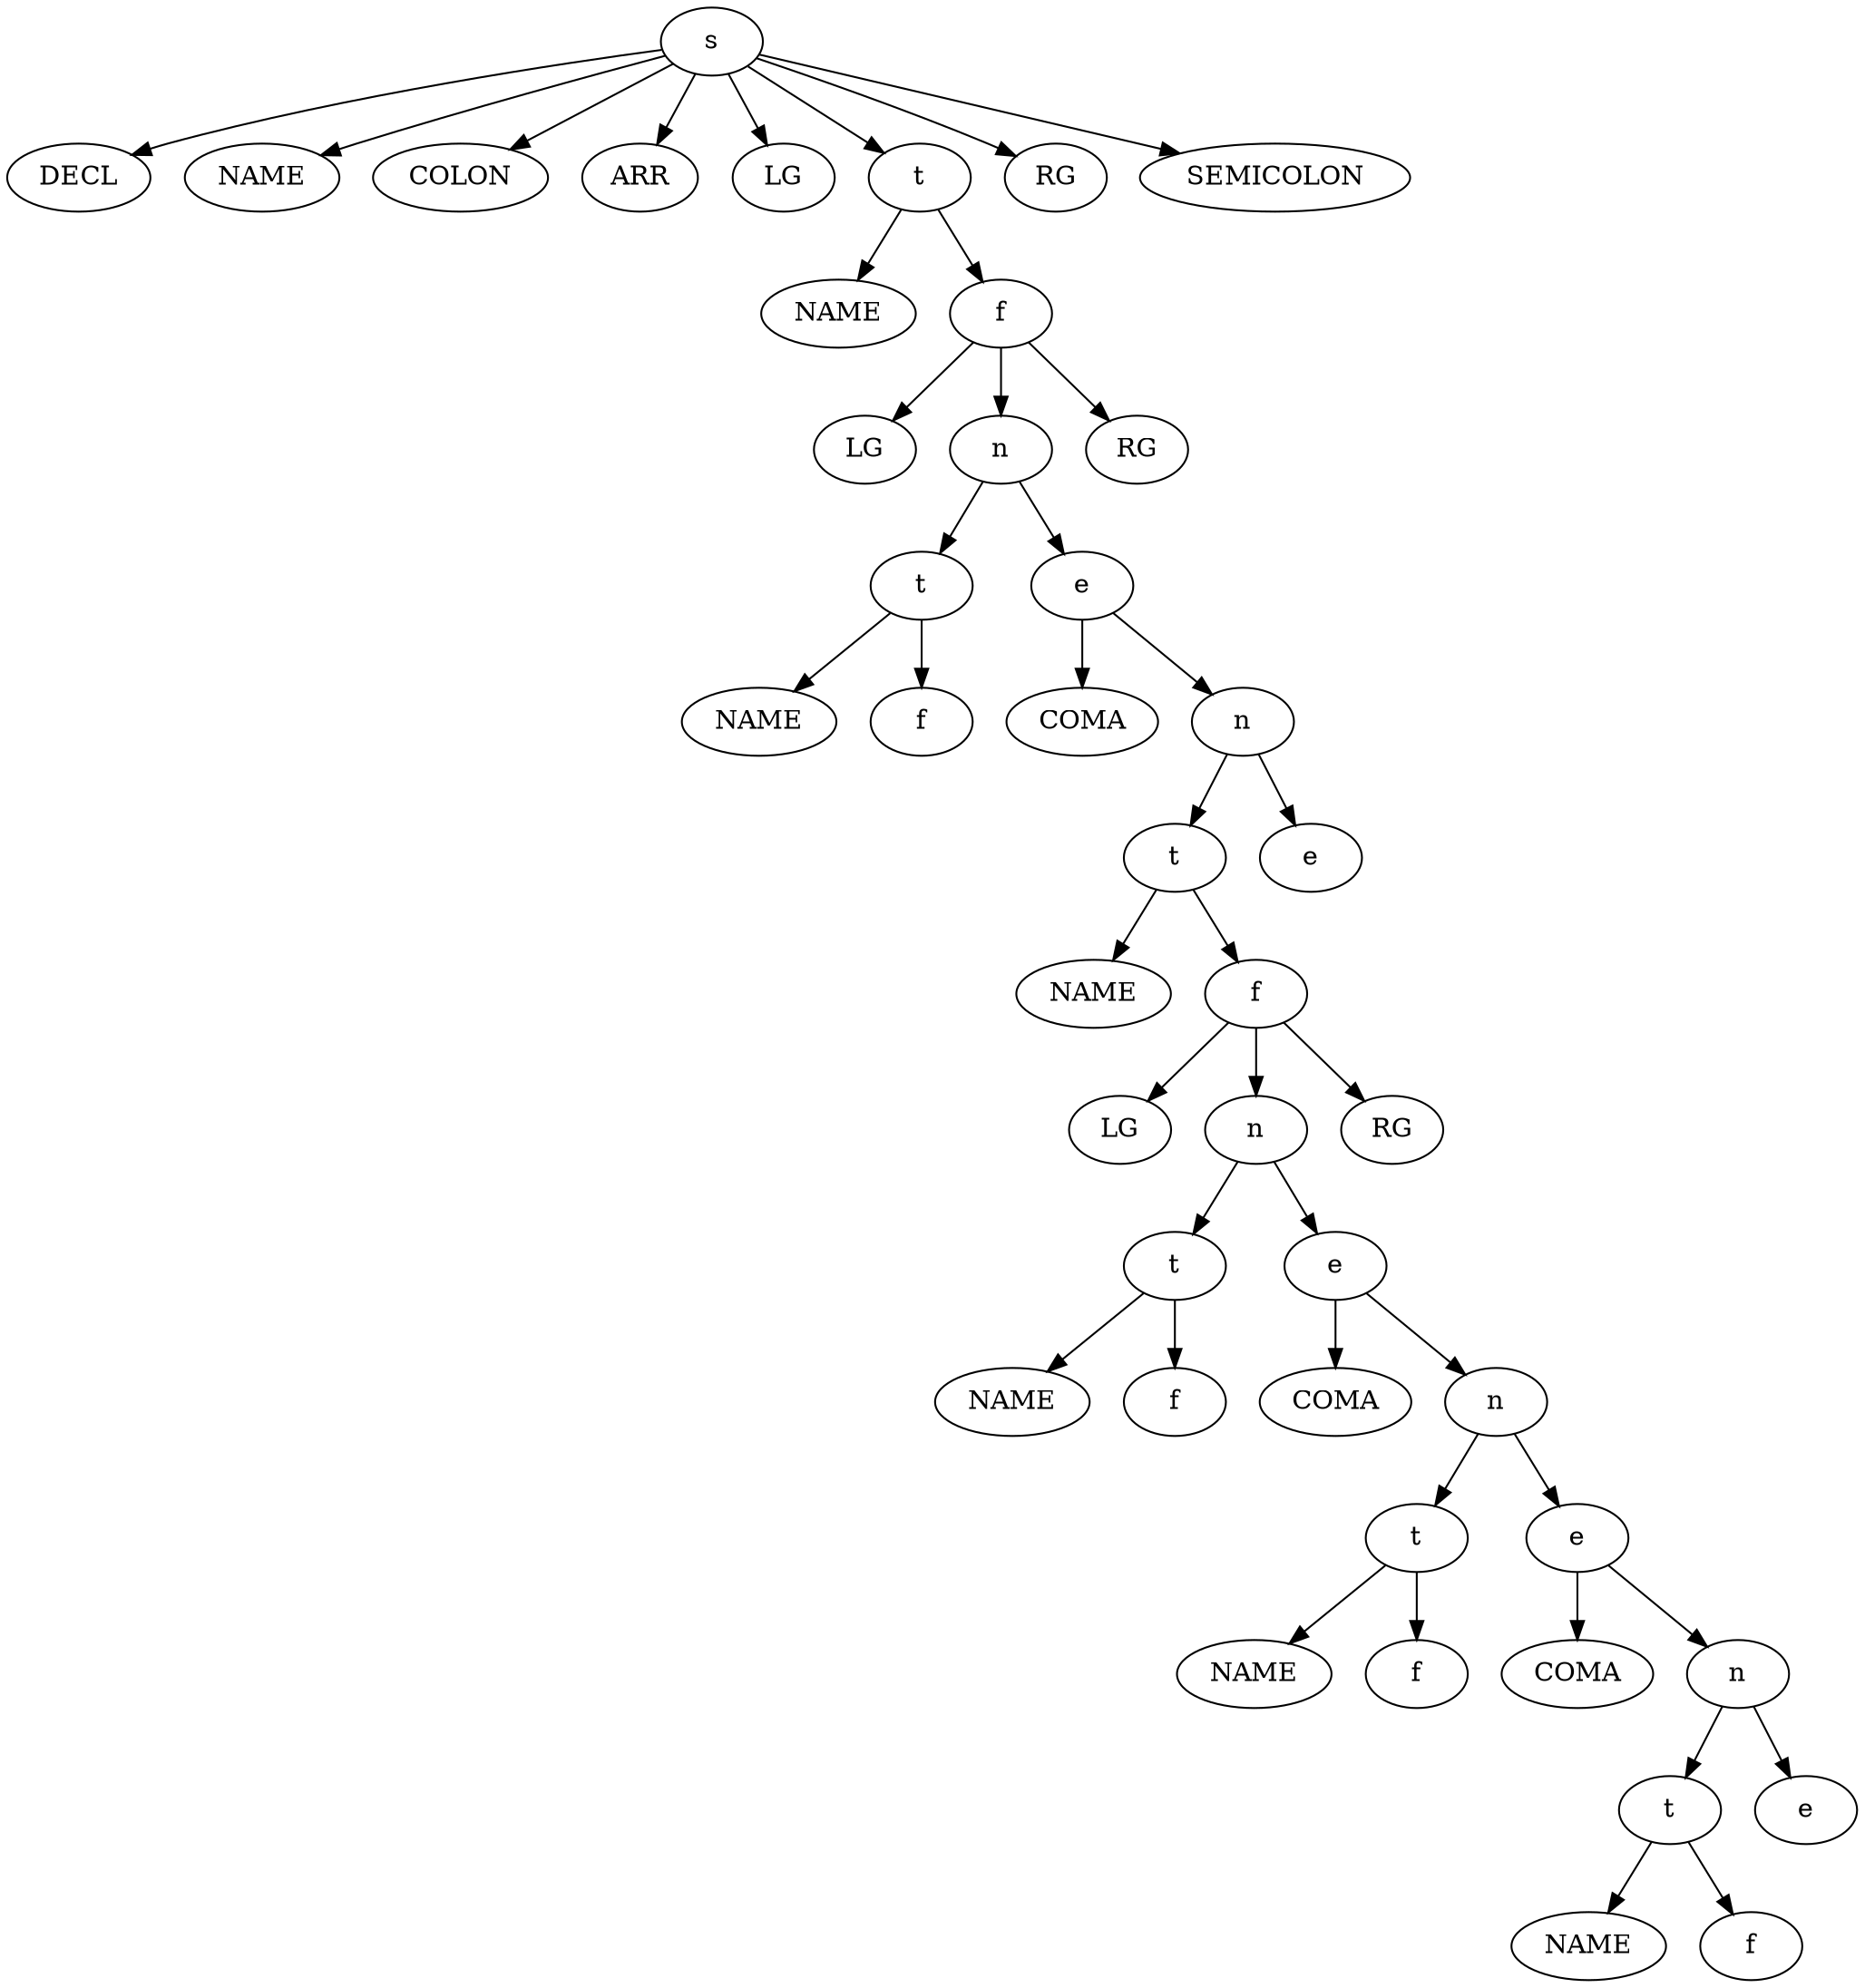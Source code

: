 digraph HelloWorld {1[label="s"];2[label="DECL"];1 -> 2;3[label="NAME"];1 -> 3;4[label="COLON"];1 -> 4;5[label="ARR"];1 -> 5;6[label="LG"];1 -> 6;7[label="t"];1 -> 7;8[label="NAME"];7 -> 8;9[label="f"];7 -> 9;10[label="LG"];9 -> 10;11[label="n"];9 -> 11;12[label="t"];11 -> 12;13[label="NAME"];12 -> 13;14[label="f"];12 -> 14;15[label="e"];11 -> 15;16[label="COMA"];15 -> 16;17[label="n"];15 -> 17;18[label="t"];17 -> 18;19[label="NAME"];18 -> 19;20[label="f"];18 -> 20;21[label="LG"];20 -> 21;22[label="n"];20 -> 22;23[label="t"];22 -> 23;24[label="NAME"];23 -> 24;25[label="f"];23 -> 25;26[label="e"];22 -> 26;27[label="COMA"];26 -> 27;28[label="n"];26 -> 28;29[label="t"];28 -> 29;30[label="NAME"];29 -> 30;31[label="f"];29 -> 31;32[label="e"];28 -> 32;33[label="COMA"];32 -> 33;34[label="n"];32 -> 34;35[label="t"];34 -> 35;36[label="NAME"];35 -> 36;37[label="f"];35 -> 37;38[label="e"];34 -> 38;39[label="RG"];20 -> 39;40[label="e"];17 -> 40;41[label="RG"];9 -> 41;42[label="RG"];1 -> 42;43[label="SEMICOLON"];1 -> 43;}